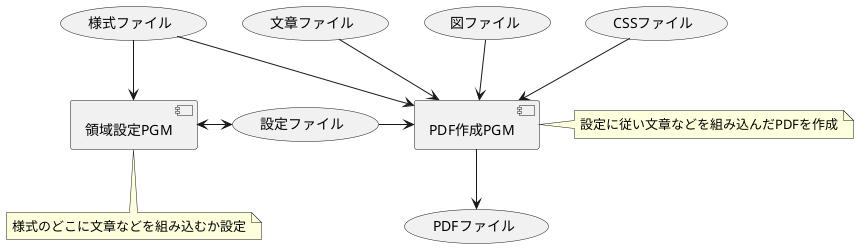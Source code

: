 @startuml fig1

skinparam classAttributeIconSize 0
'skinparam monochrome true
skinparam shadowing false

[領域設定PGM] as pgm1
note bottom of pgm1 : 様式のどこに文章などを組み込むか設定

[PDF作成PGM] as pgm2
note right of pgm2 : 設定に従い文章などを組み込んだPDFを作成

(様式ファイル) as form
(設定ファイル) as ini
(文章ファイル) as md
(図ファイル) as img
(CSSファイル) as css
(PDFファイル) as pdf

form --> pgm1
form --> pgm2
pgm1 <-> ini
ini -> pgm2
md --> pgm2
img --> pgm2
css --> pgm2
pgm2 --> pdf

@enduml